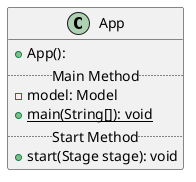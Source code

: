 @startuml

class App {
+ App():
..Main Method..
- model: Model
+{static} main(String[]): void
..Start Method..
+ start(Stage stage): void
}
@enduml
